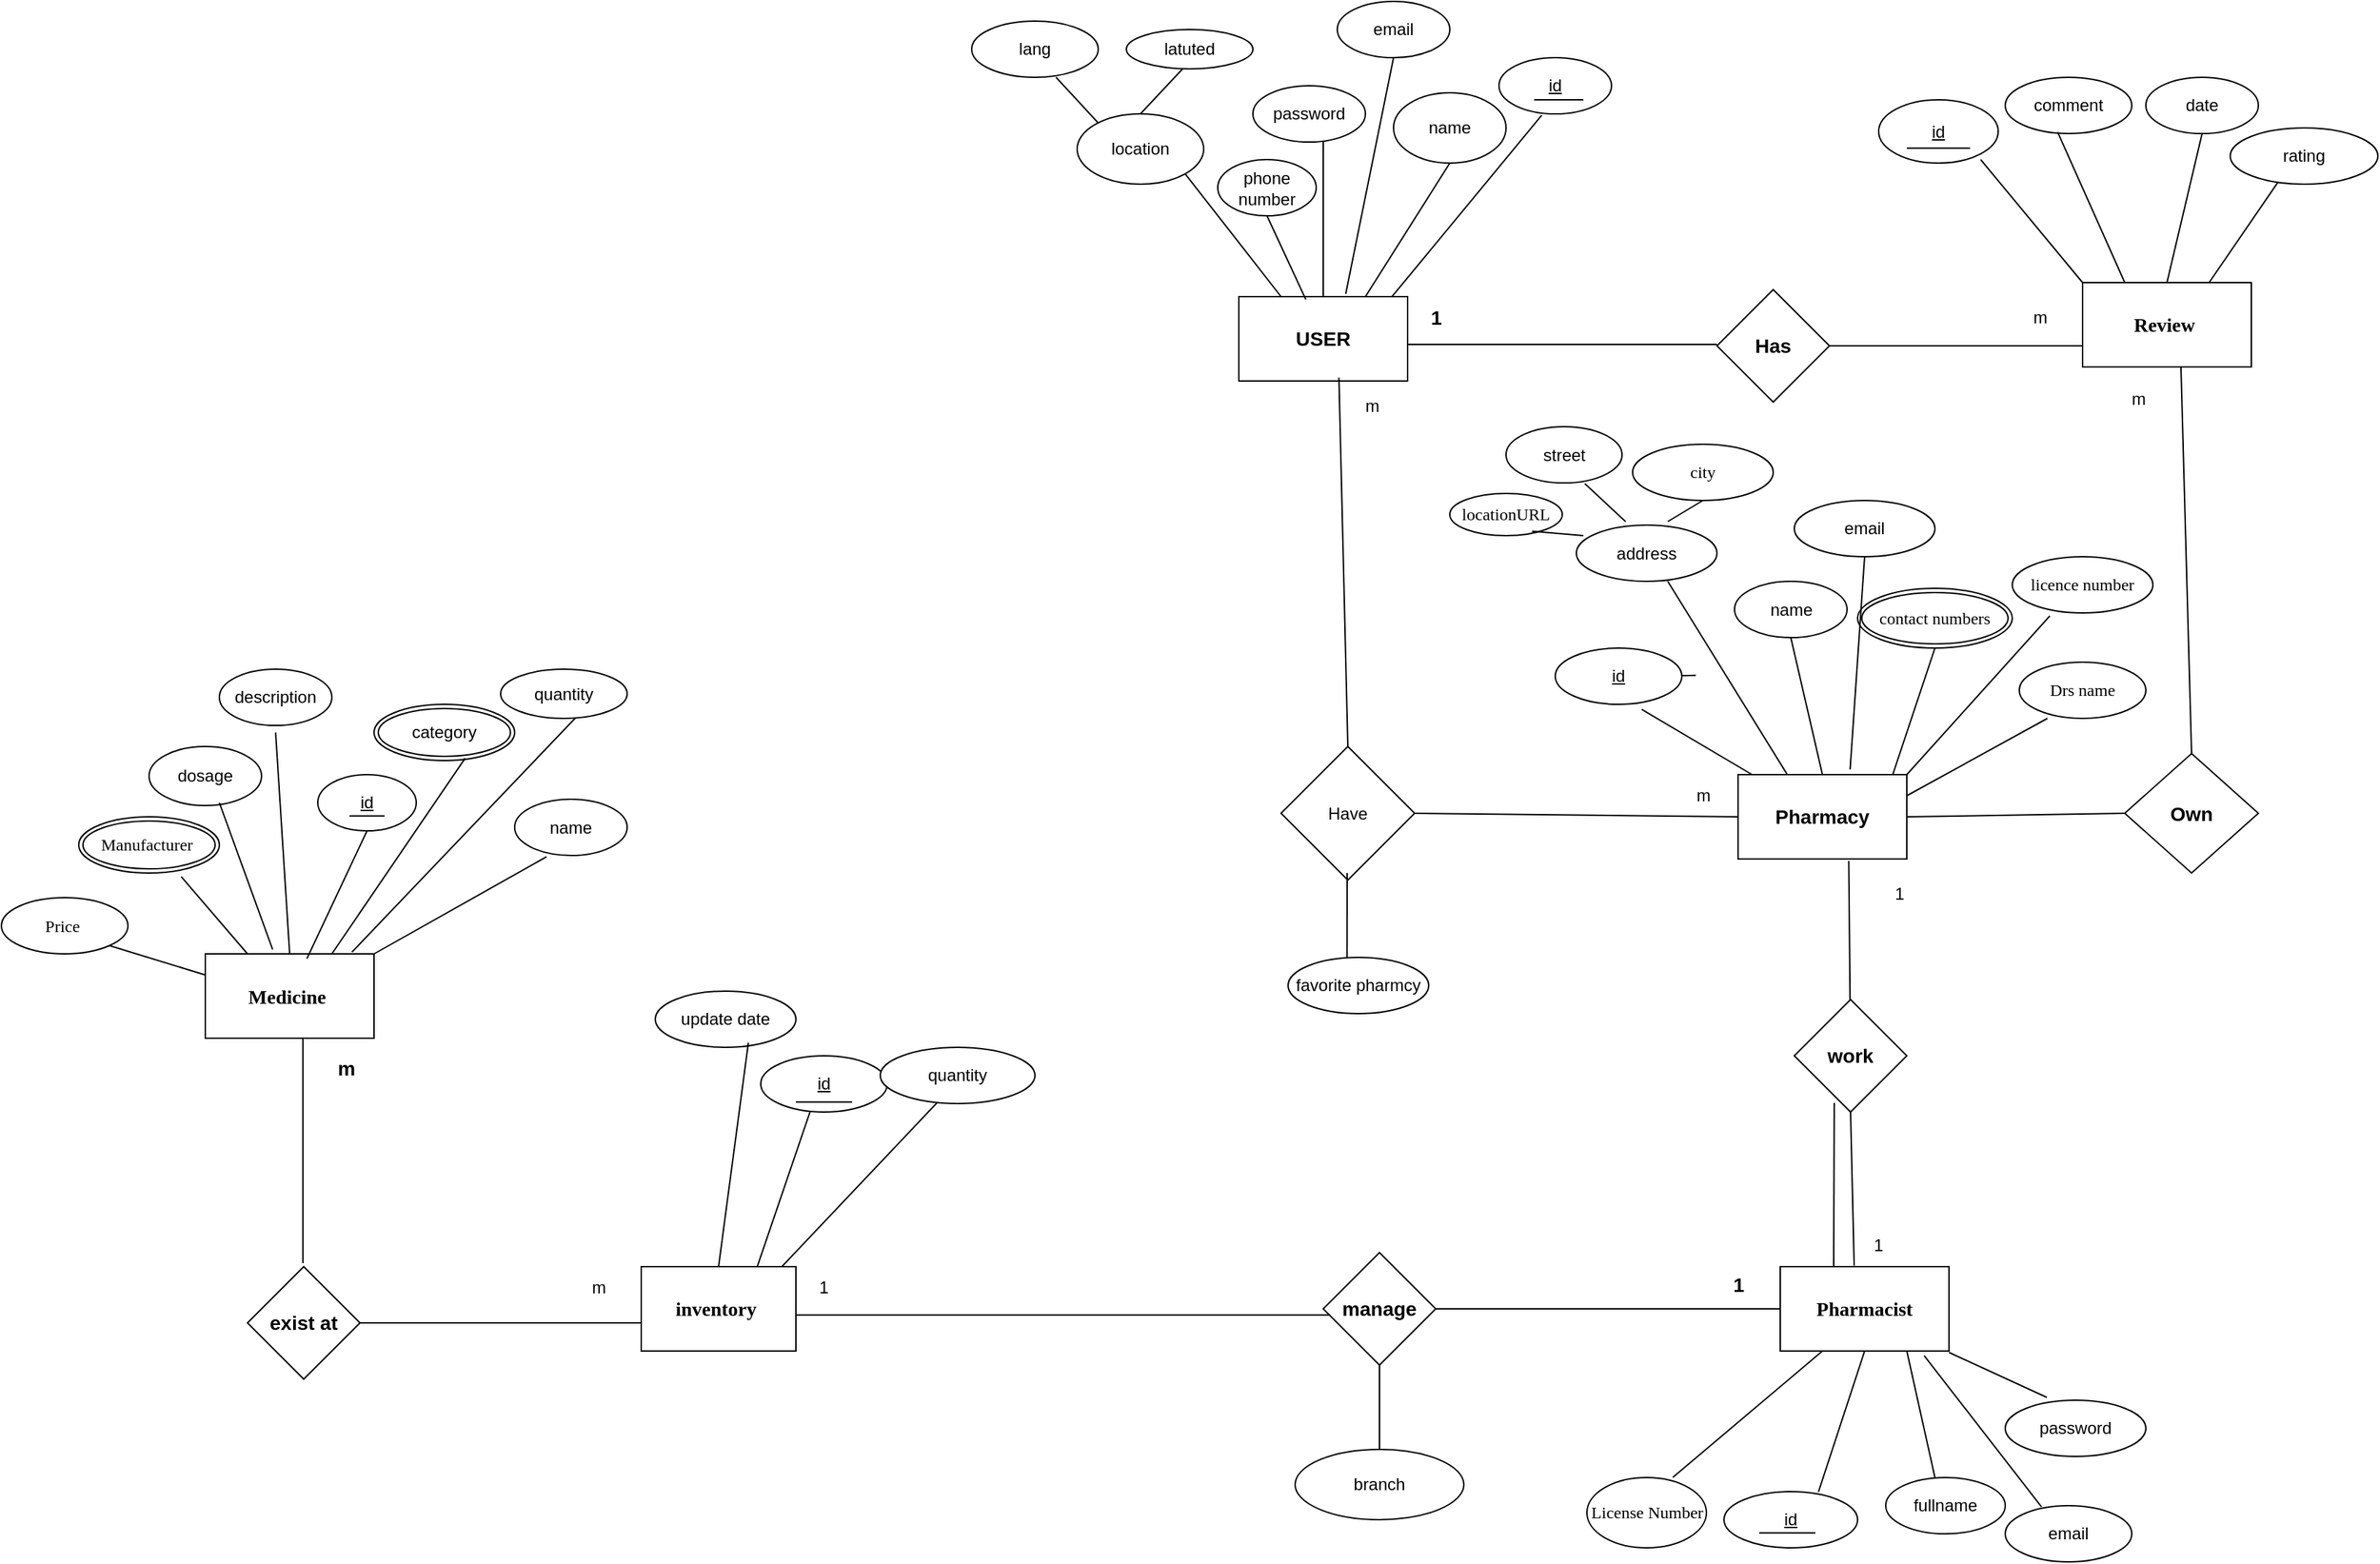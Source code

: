 <mxfile version="24.7.7">
  <diagram name="Page-1" id="_XCosZje6-H8EwRStIAN">
    <mxGraphModel dx="1900" dy="1630" grid="1" gridSize="10" guides="1" tooltips="1" connect="1" arrows="1" fold="1" page="1" pageScale="1" pageWidth="850" pageHeight="1100" math="0" shadow="0">
      <root>
        <mxCell id="0" />
        <mxCell id="1" parent="0" />
        <mxCell id="tpY24qlCxXJvmTXxlrgN-1" value="USER" style="rounded=0;whiteSpace=wrap;html=1;strokeWidth=1;fontStyle=1;fontSize=14;" vertex="1" parent="1">
          <mxGeometry x="365" y="190" width="120" height="60" as="geometry" />
        </mxCell>
        <mxCell id="tpY24qlCxXJvmTXxlrgN-2" value="Pharmacy" style="rounded=0;whiteSpace=wrap;html=1;strokeWidth=1;fontStyle=1;fontSize=14;" vertex="1" parent="1">
          <mxGeometry x="720" y="530" width="120" height="60" as="geometry" />
        </mxCell>
        <mxCell id="tpY24qlCxXJvmTXxlrgN-3" value="&lt;p style=&quot;font-size: 14px;&quot; class=&quot;MsoNormal&quot;&gt;&lt;span style=&quot;font-size: 14px;&quot;&gt;&lt;span class=&quot;15&quot; style=&quot;font-family: Calibri; font-size: 14px;&quot;&gt;Medicine&amp;nbsp;&lt;/span&gt;&lt;/span&gt;&lt;/p&gt;" style="rounded=0;whiteSpace=wrap;html=1;strokeWidth=1;fontStyle=1;fontSize=14;" vertex="1" parent="1">
          <mxGeometry x="-370" y="657.5" width="120" height="60" as="geometry" />
        </mxCell>
        <mxCell id="tpY24qlCxXJvmTXxlrgN-4" value="&lt;p style=&quot;font-size: 14px;&quot; class=&quot;MsoNormal&quot;&gt;&lt;span style=&quot;font-size: 14px;&quot;&gt;&lt;span class=&quot;15&quot; style=&quot;font-family: Calibri; font-size: 14px;&quot;&gt;Review&amp;nbsp;&lt;/span&gt;&lt;/span&gt;&lt;/p&gt;" style="rounded=0;whiteSpace=wrap;html=1;strokeWidth=1;fontStyle=1;fontSize=14;" vertex="1" parent="1">
          <mxGeometry x="965" y="180" width="120" height="60" as="geometry" />
        </mxCell>
        <mxCell id="tpY24qlCxXJvmTXxlrgN-5" style="edgeStyle=orthogonalEdgeStyle;rounded=0;orthogonalLoop=1;jettySize=auto;html=1;exitX=0;exitY=0;exitDx=0;exitDy=0;entryX=0.5;entryY=0;entryDx=0;entryDy=0;endArrow=none;endFill=0;" edge="1" parent="1" source="tpY24qlCxXJvmTXxlrgN-35" target="tpY24qlCxXJvmTXxlrgN-35">
          <mxGeometry relative="1" as="geometry" />
        </mxCell>
        <mxCell id="tpY24qlCxXJvmTXxlrgN-6" value="&lt;p style=&quot;font-size: 14px;&quot; class=&quot;MsoNormal&quot;&gt;&lt;span class=&quot;15&quot; style=&quot;font-family: Calibri; font-size: 14px;&quot;&gt;Pharmacist&lt;/span&gt;&lt;/p&gt;" style="rounded=0;whiteSpace=wrap;html=1;strokeWidth=1;fontStyle=1;fontSize=14;" vertex="1" parent="1">
          <mxGeometry x="750" y="880" width="120" height="60" as="geometry" />
        </mxCell>
        <mxCell id="tpY24qlCxXJvmTXxlrgN-7" value="&lt;p style=&quot;font-size: 14px;&quot; class=&quot;MsoNormal&quot;&gt;&lt;span style=&quot;font-size: 14px;&quot;&gt;&lt;span class=&quot;15&quot; style=&quot;font-family: Calibri; font-size: 14px;&quot;&gt;inventory&lt;/span&gt;&lt;/span&gt;&lt;span class=&quot;15&quot; style=&quot;font-family: Calibri; font-size: 14px;&quot;&gt;&amp;nbsp;&lt;/span&gt;&lt;/p&gt;" style="whiteSpace=wrap;html=1;strokeWidth=1;fontStyle=1;fontSize=14;" vertex="1" parent="1">
          <mxGeometry x="-60" y="880" width="110" height="60" as="geometry" />
        </mxCell>
        <mxCell id="tpY24qlCxXJvmTXxlrgN-8" value="Own" style="rhombus;whiteSpace=wrap;html=1;strokeWidth=1;fontStyle=1;fontSize=14;" vertex="1" parent="1">
          <mxGeometry x="995" y="515" width="95" height="85" as="geometry" />
        </mxCell>
        <mxCell id="tpY24qlCxXJvmTXxlrgN-9" value="manage" style="rhombus;whiteSpace=wrap;html=1;strokeWidth=1;fontStyle=1;fontSize=14;" vertex="1" parent="1">
          <mxGeometry x="425" y="870" width="80" height="80" as="geometry" />
        </mxCell>
        <mxCell id="tpY24qlCxXJvmTXxlrgN-10" value="1" style="text;html=1;align=center;verticalAlign=middle;resizable=0;points=[];autosize=1;strokeColor=none;fillColor=none;strokeWidth=1;fontStyle=1;fontSize=14;" vertex="1" parent="1">
          <mxGeometry x="705" y="878" width="30" height="30" as="geometry" />
        </mxCell>
        <mxCell id="tpY24qlCxXJvmTXxlrgN-11" value="Has" style="rhombus;whiteSpace=wrap;html=1;strokeWidth=1;fontStyle=1;fontSize=14;" vertex="1" parent="1">
          <mxGeometry x="705" y="185" width="80" height="80" as="geometry" />
        </mxCell>
        <mxCell id="tpY24qlCxXJvmTXxlrgN-12" value="1" style="text;html=1;align=center;verticalAlign=middle;resizable=0;points=[];autosize=1;strokeColor=none;fillColor=none;strokeWidth=1;fontStyle=1;fontSize=14;" vertex="1" parent="1">
          <mxGeometry x="490" y="190" width="30" height="30" as="geometry" />
        </mxCell>
        <mxCell id="tpY24qlCxXJvmTXxlrgN-13" value="work" style="rhombus;whiteSpace=wrap;html=1;strokeWidth=1;fontStyle=1;fontSize=14;" vertex="1" parent="1">
          <mxGeometry x="760" y="690" width="80" height="80" as="geometry" />
        </mxCell>
        <mxCell id="tpY24qlCxXJvmTXxlrgN-14" value="exist at" style="rhombus;whiteSpace=wrap;html=1;strokeWidth=1;fontStyle=1;fontSize=14;" vertex="1" parent="1">
          <mxGeometry x="-340" y="880" width="80" height="80" as="geometry" />
        </mxCell>
        <mxCell id="tpY24qlCxXJvmTXxlrgN-15" value="m" style="text;html=1;align=center;verticalAlign=middle;resizable=0;points=[];autosize=1;strokeColor=none;fillColor=none;strokeWidth=1;fontStyle=1;fontSize=14;" vertex="1" parent="1">
          <mxGeometry x="-290" y="724" width="40" height="30" as="geometry" />
        </mxCell>
        <mxCell id="tpY24qlCxXJvmTXxlrgN-16" value="Have" style="rhombus;whiteSpace=wrap;html=1;" vertex="1" parent="1">
          <mxGeometry x="395" y="510" width="95" height="95" as="geometry" />
        </mxCell>
        <mxCell id="tpY24qlCxXJvmTXxlrgN-17" value="m" style="text;html=1;align=center;verticalAlign=middle;resizable=0;points=[];autosize=1;strokeColor=none;fillColor=none;" vertex="1" parent="1">
          <mxGeometry x="680" y="530" width="30" height="30" as="geometry" />
        </mxCell>
        <mxCell id="tpY24qlCxXJvmTXxlrgN-18" value="&lt;u&gt;id&lt;/u&gt;" style="ellipse;whiteSpace=wrap;html=1;" vertex="1" parent="1">
          <mxGeometry x="550" y="20" width="80" height="40" as="geometry" />
        </mxCell>
        <mxCell id="tpY24qlCxXJvmTXxlrgN-19" value="name" style="ellipse;whiteSpace=wrap;html=1;" vertex="1" parent="1">
          <mxGeometry x="475" y="45" width="80" height="50" as="geometry" />
        </mxCell>
        <mxCell id="tpY24qlCxXJvmTXxlrgN-20" value="password" style="ellipse;whiteSpace=wrap;html=1;" vertex="1" parent="1">
          <mxGeometry x="375" y="40" width="80" height="40" as="geometry" />
        </mxCell>
        <mxCell id="tpY24qlCxXJvmTXxlrgN-21" value="email" style="ellipse;whiteSpace=wrap;html=1;" vertex="1" parent="1">
          <mxGeometry x="435" y="-20" width="80" height="40" as="geometry" />
        </mxCell>
        <mxCell id="tpY24qlCxXJvmTXxlrgN-22" value="phone number" style="ellipse;whiteSpace=wrap;html=1;" vertex="1" parent="1">
          <mxGeometry x="350" y="92.5" width="70" height="40" as="geometry" />
        </mxCell>
        <mxCell id="tpY24qlCxXJvmTXxlrgN-23" value="&lt;u&gt;id&lt;/u&gt;" style="ellipse;whiteSpace=wrap;html=1;" vertex="1" parent="1">
          <mxGeometry x="-290" y="530" width="70" height="40" as="geometry" />
        </mxCell>
        <mxCell id="tpY24qlCxXJvmTXxlrgN-24" value="name" style="ellipse;whiteSpace=wrap;html=1;" vertex="1" parent="1">
          <mxGeometry x="-150" y="547.5" width="80" height="40" as="geometry" />
        </mxCell>
        <mxCell id="tpY24qlCxXJvmTXxlrgN-25" value="description" style="ellipse;whiteSpace=wrap;html=1;" vertex="1" parent="1">
          <mxGeometry x="-360" y="455" width="80" height="40" as="geometry" />
        </mxCell>
        <mxCell id="tpY24qlCxXJvmTXxlrgN-26" value="dosage" style="ellipse;whiteSpace=wrap;html=1;" vertex="1" parent="1">
          <mxGeometry x="-410" y="510" width="80" height="42" as="geometry" />
        </mxCell>
        <mxCell id="tpY24qlCxXJvmTXxlrgN-27" value="&lt;p class=&quot;MsoNormal&quot;&gt;&lt;span style=&quot;mso-spacerun:&#39;yes&#39;;font-family:Calibri;mso-fareast-font-family:宋体;&lt;br/&gt;font-size:10.5pt;mso-font-kerning:1.0pt;&quot;&gt;Price&amp;nbsp;&lt;/span&gt;&lt;/p&gt;" style="ellipse;whiteSpace=wrap;html=1;" vertex="1" parent="1">
          <mxGeometry x="-515" y="617.5" width="90" height="40" as="geometry" />
        </mxCell>
        <mxCell id="tpY24qlCxXJvmTXxlrgN-28" value="quantity" style="ellipse;whiteSpace=wrap;html=1;" vertex="1" parent="1">
          <mxGeometry x="-160" y="455" width="90" height="35" as="geometry" />
        </mxCell>
        <mxCell id="tpY24qlCxXJvmTXxlrgN-29" value="category" style="ellipse;shape=doubleEllipse;margin=3;whiteSpace=wrap;html=1;align=center;" vertex="1" parent="1">
          <mxGeometry x="-250" y="480" width="100" height="40" as="geometry" />
        </mxCell>
        <mxCell id="tpY24qlCxXJvmTXxlrgN-30" value="&lt;p class=&quot;MsoNormal&quot;&gt;&lt;span style=&quot;mso-spacerun:&#39;yes&#39;;font-family:Calibri;mso-fareast-font-family:宋体;&lt;br/&gt;font-size:10.5pt;mso-font-kerning:1.0pt;&quot;&gt;Manufacturer&amp;nbsp;&lt;/span&gt;&lt;/p&gt;" style="ellipse;shape=doubleEllipse;margin=3;whiteSpace=wrap;html=1;align=center;" vertex="1" parent="1">
          <mxGeometry x="-460" y="560" width="100" height="40" as="geometry" />
        </mxCell>
        <mxCell id="tpY24qlCxXJvmTXxlrgN-31" value="&lt;u&gt;id&lt;/u&gt;" style="ellipse;whiteSpace=wrap;html=1;" vertex="1" parent="1">
          <mxGeometry x="25" y="730" width="90" height="40" as="geometry" />
        </mxCell>
        <mxCell id="tpY24qlCxXJvmTXxlrgN-32" value="update date" style="ellipse;whiteSpace=wrap;html=1;" vertex="1" parent="1">
          <mxGeometry x="-50" y="684" width="100" height="40" as="geometry" />
        </mxCell>
        <mxCell id="tpY24qlCxXJvmTXxlrgN-33" value="quantity" style="ellipse;whiteSpace=wrap;html=1;" vertex="1" parent="1">
          <mxGeometry x="110" y="724" width="110" height="40" as="geometry" />
        </mxCell>
        <mxCell id="tpY24qlCxXJvmTXxlrgN-34" value="&lt;u&gt;id&lt;/u&gt;" style="ellipse;whiteSpace=wrap;html=1;" vertex="1" parent="1">
          <mxGeometry x="710" y="1040" width="95" height="40" as="geometry" />
        </mxCell>
        <mxCell id="tpY24qlCxXJvmTXxlrgN-35" value="fullname" style="ellipse;whiteSpace=wrap;html=1;" vertex="1" parent="1">
          <mxGeometry x="825" y="1030" width="85" height="40" as="geometry" />
        </mxCell>
        <mxCell id="tpY24qlCxXJvmTXxlrgN-36" value="email" style="ellipse;whiteSpace=wrap;html=1;" vertex="1" parent="1">
          <mxGeometry x="910" y="1050" width="90" height="40" as="geometry" />
        </mxCell>
        <mxCell id="tpY24qlCxXJvmTXxlrgN-37" value="password" style="ellipse;whiteSpace=wrap;html=1;" vertex="1" parent="1">
          <mxGeometry x="910" y="975" width="100" height="40" as="geometry" />
        </mxCell>
        <mxCell id="tpY24qlCxXJvmTXxlrgN-38" value="&lt;p class=&quot;MsoNormal&quot;&gt;&lt;span style=&quot;mso-spacerun:&#39;yes&#39;;font-family:Calibri;mso-fareast-font-family:宋体;&lt;br/&gt;font-size:10.5pt;mso-font-kerning:1.0pt;&quot;&gt;License Number&lt;/span&gt;&lt;/p&gt;" style="ellipse;whiteSpace=wrap;html=1;" vertex="1" parent="1">
          <mxGeometry x="612.5" y="1030" width="85" height="50" as="geometry" />
        </mxCell>
        <mxCell id="tpY24qlCxXJvmTXxlrgN-39" value="&lt;p class=&quot;MsoNormal&quot;&gt;&lt;span style=&quot;mso-spacerun:&#39;yes&#39;;font-family:Calibri;mso-fareast-font-family:宋体;&lt;br/&gt;font-size:20.0pt;mso-font-kerning:1.0pt;&quot;&gt;licence number&lt;/span&gt;&lt;/p&gt;" style="ellipse;whiteSpace=wrap;html=1;" vertex="1" parent="1">
          <mxGeometry x="915" y="375" width="100" height="40" as="geometry" />
        </mxCell>
        <mxCell id="tpY24qlCxXJvmTXxlrgN-40" value="&lt;span style=&quot;font-family: Calibri;&quot;&gt;contact numbers&lt;/span&gt;" style="ellipse;shape=doubleEllipse;margin=3;whiteSpace=wrap;html=1;align=center;" vertex="1" parent="1">
          <mxGeometry x="805" y="397.5" width="110" height="42.5" as="geometry" />
        </mxCell>
        <mxCell id="tpY24qlCxXJvmTXxlrgN-41" value="&lt;p class=&quot;MsoNormal&quot;&gt;&lt;span style=&quot;mso-spacerun:&#39;yes&#39;;font-family:Calibri;mso-fareast-font-family:宋体;&lt;br/&gt;font-size:20.0pt;mso-font-kerning:1.0pt;&quot;&gt;Drs name&lt;/span&gt;&lt;/p&gt;" style="ellipse;whiteSpace=wrap;html=1;" vertex="1" parent="1">
          <mxGeometry x="920" y="450" width="90" height="40" as="geometry" />
        </mxCell>
        <mxCell id="tpY24qlCxXJvmTXxlrgN-42" value="&lt;u&gt;id&lt;/u&gt;" style="ellipse;whiteSpace=wrap;html=1;" vertex="1" parent="1">
          <mxGeometry x="820" y="50" width="85" height="45" as="geometry" />
        </mxCell>
        <mxCell id="tpY24qlCxXJvmTXxlrgN-43" value="rating" style="ellipse;whiteSpace=wrap;html=1;" vertex="1" parent="1">
          <mxGeometry x="1070" y="70" width="105" height="40" as="geometry" />
        </mxCell>
        <mxCell id="tpY24qlCxXJvmTXxlrgN-44" value="comment" style="ellipse;whiteSpace=wrap;html=1;" vertex="1" parent="1">
          <mxGeometry x="910" y="34" width="90" height="40" as="geometry" />
        </mxCell>
        <mxCell id="tpY24qlCxXJvmTXxlrgN-45" value="date" style="ellipse;whiteSpace=wrap;html=1;" vertex="1" parent="1">
          <mxGeometry x="1010" y="34" width="80" height="40" as="geometry" />
        </mxCell>
        <mxCell id="tpY24qlCxXJvmTXxlrgN-46" value="name" style="ellipse;whiteSpace=wrap;html=1;" vertex="1" parent="1">
          <mxGeometry x="717.5" y="392.5" width="80" height="40" as="geometry" />
        </mxCell>
        <mxCell id="tpY24qlCxXJvmTXxlrgN-47" value="email" style="ellipse;whiteSpace=wrap;html=1;" vertex="1" parent="1">
          <mxGeometry x="760" y="335" width="100" height="40" as="geometry" />
        </mxCell>
        <mxCell id="tpY24qlCxXJvmTXxlrgN-48" value="favorite pharmcy" style="ellipse;whiteSpace=wrap;html=1;align=center;" vertex="1" parent="1">
          <mxGeometry x="400" y="660" width="100" height="40" as="geometry" />
        </mxCell>
        <mxCell id="tpY24qlCxXJvmTXxlrgN-49" value="address" style="ellipse;whiteSpace=wrap;html=1;align=center;" vertex="1" parent="1">
          <mxGeometry x="605" y="352.5" width="100" height="40" as="geometry" />
        </mxCell>
        <mxCell id="tpY24qlCxXJvmTXxlrgN-50" value="&lt;p class=&quot;MsoNormal&quot;&gt;&lt;span style=&quot;mso-spacerun:&#39;yes&#39;;font-family:Calibri;mso-fareast-font-family:宋体;&lt;br/&gt;font-size:20.0pt;mso-font-kerning:1.0pt;&quot;&gt;city&lt;/span&gt;&lt;/p&gt;" style="ellipse;whiteSpace=wrap;html=1;" vertex="1" parent="1">
          <mxGeometry x="645" y="295" width="100" height="40" as="geometry" />
        </mxCell>
        <mxCell id="tpY24qlCxXJvmTXxlrgN-51" value="street" style="ellipse;whiteSpace=wrap;html=1;" vertex="1" parent="1">
          <mxGeometry x="555" y="282.5" width="82.5" height="40" as="geometry" />
        </mxCell>
        <mxCell id="tpY24qlCxXJvmTXxlrgN-52" value="&lt;p class=&quot;MsoNormal&quot;&gt;&lt;span style=&quot;mso-spacerun:&#39;yes&#39;;font-family:Calibri;mso-fareast-font-family:宋体;&lt;br/&gt;font-size:20.0pt;mso-font-kerning:1.0pt;&quot;&gt;locationURL&lt;/span&gt;&lt;/p&gt;" style="ellipse;whiteSpace=wrap;html=1;" vertex="1" parent="1">
          <mxGeometry x="515" y="330" width="80" height="30" as="geometry" />
        </mxCell>
        <mxCell id="tpY24qlCxXJvmTXxlrgN-53" value="location" style="ellipse;whiteSpace=wrap;html=1;" vertex="1" parent="1">
          <mxGeometry x="250" y="60" width="90" height="50" as="geometry" />
        </mxCell>
        <mxCell id="tpY24qlCxXJvmTXxlrgN-54" value="lang" style="ellipse;whiteSpace=wrap;html=1;" vertex="1" parent="1">
          <mxGeometry x="175" y="-6" width="90" height="40" as="geometry" />
        </mxCell>
        <mxCell id="tpY24qlCxXJvmTXxlrgN-55" value="latuted" style="ellipse;whiteSpace=wrap;html=1;" vertex="1" parent="1">
          <mxGeometry x="285" width="90" height="28" as="geometry" />
        </mxCell>
        <mxCell id="tpY24qlCxXJvmTXxlrgN-56" value="" style="endArrow=none;html=1;rounded=0;entryX=0.5;entryY=1;entryDx=0;entryDy=0;" edge="1" parent="1" target="tpY24qlCxXJvmTXxlrgN-40">
          <mxGeometry width="50" height="50" relative="1" as="geometry">
            <mxPoint x="830" y="530" as="sourcePoint" />
            <mxPoint x="910" y="780" as="targetPoint" />
          </mxGeometry>
        </mxCell>
        <mxCell id="tpY24qlCxXJvmTXxlrgN-57" value="" style="endArrow=none;html=1;rounded=0;entryX=0.683;entryY=1.09;entryDx=0;entryDy=0;exitX=0.083;exitY=0;exitDx=0;exitDy=0;exitPerimeter=0;entryPerimeter=0;" edge="1" parent="1" source="tpY24qlCxXJvmTXxlrgN-2" target="tpY24qlCxXJvmTXxlrgN-101">
          <mxGeometry width="50" height="50" relative="1" as="geometry">
            <mxPoint x="860" y="830" as="sourcePoint" />
            <mxPoint x="910" y="780" as="targetPoint" />
          </mxGeometry>
        </mxCell>
        <mxCell id="tpY24qlCxXJvmTXxlrgN-58" value="" style="endArrow=none;html=1;rounded=0;entryX=0.05;entryY=0.188;entryDx=0;entryDy=0;exitX=0.732;exitY=0.894;exitDx=0;exitDy=0;exitPerimeter=0;entryPerimeter=0;" edge="1" parent="1" source="tpY24qlCxXJvmTXxlrgN-52" target="tpY24qlCxXJvmTXxlrgN-49">
          <mxGeometry width="50" height="50" relative="1" as="geometry">
            <mxPoint x="443.75" y="430" as="sourcePoint" />
            <mxPoint x="493.75" y="380" as="targetPoint" />
          </mxGeometry>
        </mxCell>
        <mxCell id="tpY24qlCxXJvmTXxlrgN-59" value="" style="endArrow=none;html=1;rounded=0;exitX=0.679;exitY=1.012;exitDx=0;exitDy=0;exitPerimeter=0;" edge="1" parent="1" source="tpY24qlCxXJvmTXxlrgN-51">
          <mxGeometry width="50" height="50" relative="1" as="geometry">
            <mxPoint x="510" y="415" as="sourcePoint" />
            <mxPoint x="640" y="350" as="targetPoint" />
          </mxGeometry>
        </mxCell>
        <mxCell id="tpY24qlCxXJvmTXxlrgN-60" value="" style="endArrow=none;html=1;rounded=0;exitX=0.5;exitY=1;exitDx=0;exitDy=0;" edge="1" parent="1" source="tpY24qlCxXJvmTXxlrgN-50">
          <mxGeometry width="50" height="50" relative="1" as="geometry">
            <mxPoint x="618.75" y="415" as="sourcePoint" />
            <mxPoint x="670" y="350" as="targetPoint" />
          </mxGeometry>
        </mxCell>
        <mxCell id="tpY24qlCxXJvmTXxlrgN-61" value="" style="endArrow=none;html=1;rounded=0;entryX=1;entryY=0;entryDx=0;entryDy=0;exitX=0.267;exitY=1.053;exitDx=0;exitDy=0;exitPerimeter=0;" edge="1" parent="1" source="tpY24qlCxXJvmTXxlrgN-39" target="tpY24qlCxXJvmTXxlrgN-2">
          <mxGeometry width="50" height="50" relative="1" as="geometry">
            <mxPoint x="910" y="1090" as="sourcePoint" />
            <mxPoint x="960" y="1040" as="targetPoint" />
          </mxGeometry>
        </mxCell>
        <mxCell id="tpY24qlCxXJvmTXxlrgN-62" value="" style="endArrow=none;html=1;rounded=0;entryX=1;entryY=0.25;entryDx=0;entryDy=0;" edge="1" parent="1" target="tpY24qlCxXJvmTXxlrgN-2">
          <mxGeometry width="50" height="50" relative="1" as="geometry">
            <mxPoint x="940" y="490" as="sourcePoint" />
            <mxPoint x="960" y="1040" as="targetPoint" />
          </mxGeometry>
        </mxCell>
        <mxCell id="tpY24qlCxXJvmTXxlrgN-63" style="edgeStyle=orthogonalEdgeStyle;rounded=0;orthogonalLoop=1;jettySize=auto;html=1;exitX=0.5;exitY=1;exitDx=0;exitDy=0;" edge="1" parent="1">
          <mxGeometry relative="1" as="geometry">
            <mxPoint x="885" y="910" as="sourcePoint" />
            <mxPoint x="885" y="910" as="targetPoint" />
          </mxGeometry>
        </mxCell>
        <mxCell id="tpY24qlCxXJvmTXxlrgN-64" value="1" style="text;html=1;align=center;verticalAlign=middle;whiteSpace=wrap;rounded=0;" vertex="1" parent="1">
          <mxGeometry x="40" y="880" width="60" height="30" as="geometry" />
        </mxCell>
        <mxCell id="tpY24qlCxXJvmTXxlrgN-65" value="1" style="text;html=1;align=center;verticalAlign=middle;whiteSpace=wrap;rounded=0;" vertex="1" parent="1">
          <mxGeometry x="790" y="850" width="60" height="30" as="geometry" />
        </mxCell>
        <mxCell id="tpY24qlCxXJvmTXxlrgN-66" value="" style="endArrow=none;html=1;rounded=0;exitX=0.438;exitY=-0.012;exitDx=0;exitDy=0;exitPerimeter=0;" edge="1" parent="1" source="tpY24qlCxXJvmTXxlrgN-6">
          <mxGeometry width="50" height="50" relative="1" as="geometry">
            <mxPoint x="807.5" y="880.0" as="sourcePoint" />
            <mxPoint x="800" y="770" as="targetPoint" />
          </mxGeometry>
        </mxCell>
        <mxCell id="tpY24qlCxXJvmTXxlrgN-67" value="" style="endArrow=none;html=1;rounded=0;entryX=0.656;entryY=1.022;entryDx=0;entryDy=0;entryPerimeter=0;" edge="1" parent="1" source="tpY24qlCxXJvmTXxlrgN-13" target="tpY24qlCxXJvmTXxlrgN-2">
          <mxGeometry width="50" height="50" relative="1" as="geometry">
            <mxPoint x="955" y="1100" as="sourcePoint" />
            <mxPoint x="1005" y="1050" as="targetPoint" />
          </mxGeometry>
        </mxCell>
        <mxCell id="tpY24qlCxXJvmTXxlrgN-68" value="branch" style="ellipse;whiteSpace=wrap;html=1;" vertex="1" parent="1">
          <mxGeometry x="405" y="1010" width="120" height="50" as="geometry" />
        </mxCell>
        <mxCell id="tpY24qlCxXJvmTXxlrgN-69" value="" style="endArrow=none;html=1;rounded=0;entryX=0.5;entryY=1;entryDx=0;entryDy=0;exitX=0.5;exitY=0;exitDx=0;exitDy=0;" edge="1" parent="1" source="tpY24qlCxXJvmTXxlrgN-68" target="tpY24qlCxXJvmTXxlrgN-9">
          <mxGeometry width="50" height="50" relative="1" as="geometry">
            <mxPoint x="275" y="1580" as="sourcePoint" />
            <mxPoint x="325" y="1530" as="targetPoint" />
          </mxGeometry>
        </mxCell>
        <mxCell id="tpY24qlCxXJvmTXxlrgN-70" value="" style="endArrow=none;html=1;rounded=0;" edge="1" parent="1" source="tpY24qlCxXJvmTXxlrgN-101">
          <mxGeometry width="50" height="50" relative="1" as="geometry">
            <mxPoint x="660" y="459.41" as="sourcePoint" />
            <mxPoint x="690" y="459.41" as="targetPoint" />
          </mxGeometry>
        </mxCell>
        <mxCell id="tpY24qlCxXJvmTXxlrgN-71" value="" style="endArrow=none;html=1;rounded=0;entryX=0.5;entryY=0;entryDx=0;entryDy=0;exitX=0.5;exitY=1;exitDx=0;exitDy=0;" edge="1" parent="1" source="tpY24qlCxXJvmTXxlrgN-46" target="tpY24qlCxXJvmTXxlrgN-2">
          <mxGeometry width="50" height="50" relative="1" as="geometry">
            <mxPoint x="760" y="420" as="sourcePoint" />
            <mxPoint x="630" y="829" as="targetPoint" />
          </mxGeometry>
        </mxCell>
        <mxCell id="tpY24qlCxXJvmTXxlrgN-72" value="" style="endArrow=none;html=1;rounded=0;entryX=0;entryY=0.5;entryDx=0;entryDy=0;exitX=1;exitY=0.5;exitDx=0;exitDy=0;" edge="1" parent="1" source="tpY24qlCxXJvmTXxlrgN-9" target="tpY24qlCxXJvmTXxlrgN-6">
          <mxGeometry width="50" height="50" relative="1" as="geometry">
            <mxPoint x="237.64" y="1094.8" as="sourcePoint" />
            <mxPoint x="730.0" y="895.2" as="targetPoint" />
          </mxGeometry>
        </mxCell>
        <mxCell id="tpY24qlCxXJvmTXxlrgN-73" value="m" style="text;html=1;align=center;verticalAlign=middle;whiteSpace=wrap;rounded=0;" vertex="1" parent="1">
          <mxGeometry x="905" y="190" width="60" height="30" as="geometry" />
        </mxCell>
        <mxCell id="tpY24qlCxXJvmTXxlrgN-74" value="m" style="text;html=1;align=center;verticalAlign=middle;whiteSpace=wrap;rounded=0;" vertex="1" parent="1">
          <mxGeometry x="430" y="252.5" width="60" height="30" as="geometry" />
        </mxCell>
        <mxCell id="tpY24qlCxXJvmTXxlrgN-75" value="m" style="text;html=1;align=center;verticalAlign=middle;whiteSpace=wrap;rounded=0;" vertex="1" parent="1">
          <mxGeometry x="-120" y="880" width="60" height="30" as="geometry" />
        </mxCell>
        <mxCell id="tpY24qlCxXJvmTXxlrgN-76" value="" style="endArrow=none;html=1;rounded=0;entryX=0.593;entryY=0.961;entryDx=0;entryDy=0;exitX=0.5;exitY=0;exitDx=0;exitDy=0;entryPerimeter=0;" edge="1" parent="1" source="tpY24qlCxXJvmTXxlrgN-16" target="tpY24qlCxXJvmTXxlrgN-1">
          <mxGeometry width="50" height="50" relative="1" as="geometry">
            <mxPoint x="460" y="540" as="sourcePoint" />
            <mxPoint x="510" y="490" as="targetPoint" />
          </mxGeometry>
        </mxCell>
        <mxCell id="tpY24qlCxXJvmTXxlrgN-77" style="edgeStyle=orthogonalEdgeStyle;rounded=0;orthogonalLoop=1;jettySize=auto;html=1;exitX=0.5;exitY=1;exitDx=0;exitDy=0;" edge="1" parent="1" source="tpY24qlCxXJvmTXxlrgN-74" target="tpY24qlCxXJvmTXxlrgN-74">
          <mxGeometry relative="1" as="geometry" />
        </mxCell>
        <mxCell id="tpY24qlCxXJvmTXxlrgN-78" value="" style="endArrow=none;html=1;rounded=0;entryX=0.38;entryY=1.024;entryDx=0;entryDy=0;entryPerimeter=0;exitX=0.906;exitY=0.004;exitDx=0;exitDy=0;exitPerimeter=0;" edge="1" parent="1" source="tpY24qlCxXJvmTXxlrgN-1" target="tpY24qlCxXJvmTXxlrgN-18">
          <mxGeometry width="50" height="50" relative="1" as="geometry">
            <mxPoint x="455" y="190" as="sourcePoint" />
            <mxPoint x="505" y="140" as="targetPoint" />
          </mxGeometry>
        </mxCell>
        <mxCell id="tpY24qlCxXJvmTXxlrgN-79" value="" style="endArrow=none;html=1;rounded=0;" edge="1" parent="1">
          <mxGeometry width="50" height="50" relative="1" as="geometry">
            <mxPoint x="575" y="50" as="sourcePoint" />
            <mxPoint x="610" y="50" as="targetPoint" />
          </mxGeometry>
        </mxCell>
        <mxCell id="tpY24qlCxXJvmTXxlrgN-80" value="" style="endArrow=none;html=1;rounded=0;exitX=0.75;exitY=0;exitDx=0;exitDy=0;entryX=0.5;entryY=1;entryDx=0;entryDy=0;" edge="1" parent="1" source="tpY24qlCxXJvmTXxlrgN-1" target="tpY24qlCxXJvmTXxlrgN-19">
          <mxGeometry width="50" height="50" relative="1" as="geometry">
            <mxPoint x="370" y="190" as="sourcePoint" />
            <mxPoint x="420" y="140" as="targetPoint" />
          </mxGeometry>
        </mxCell>
        <mxCell id="tpY24qlCxXJvmTXxlrgN-81" value="" style="endArrow=none;html=1;rounded=0;entryX=0.5;entryY=1;entryDx=0;entryDy=0;" edge="1" parent="1" target="tpY24qlCxXJvmTXxlrgN-21">
          <mxGeometry width="50" height="50" relative="1" as="geometry">
            <mxPoint x="441" y="188" as="sourcePoint" />
            <mxPoint x="415" y="130" as="targetPoint" />
          </mxGeometry>
        </mxCell>
        <mxCell id="tpY24qlCxXJvmTXxlrgN-82" value="" style="endArrow=none;html=1;rounded=0;entryX=0.625;entryY=1;entryDx=0;entryDy=0;entryPerimeter=0;exitX=0.5;exitY=0;exitDx=0;exitDy=0;" edge="1" parent="1" source="tpY24qlCxXJvmTXxlrgN-1" target="tpY24qlCxXJvmTXxlrgN-20">
          <mxGeometry width="50" height="50" relative="1" as="geometry">
            <mxPoint x="385" y="192" as="sourcePoint" />
            <mxPoint x="345" y="120" as="targetPoint" />
          </mxGeometry>
        </mxCell>
        <mxCell id="tpY24qlCxXJvmTXxlrgN-83" value="" style="endArrow=none;html=1;rounded=0;exitX=0.397;exitY=0.035;exitDx=0;exitDy=0;entryX=0.5;entryY=1;entryDx=0;entryDy=0;exitPerimeter=0;" edge="1" parent="1" source="tpY24qlCxXJvmTXxlrgN-1" target="tpY24qlCxXJvmTXxlrgN-22">
          <mxGeometry width="50" height="50" relative="1" as="geometry">
            <mxPoint x="350" y="210" as="sourcePoint" />
            <mxPoint x="330" y="160" as="targetPoint" />
          </mxGeometry>
        </mxCell>
        <mxCell id="tpY24qlCxXJvmTXxlrgN-84" value="" style="endArrow=none;html=1;rounded=0;exitX=0.25;exitY=0;exitDx=0;exitDy=0;entryX=1;entryY=1;entryDx=0;entryDy=0;" edge="1" parent="1" source="tpY24qlCxXJvmTXxlrgN-1" target="tpY24qlCxXJvmTXxlrgN-53">
          <mxGeometry width="50" height="50" relative="1" as="geometry">
            <mxPoint x="365" y="170" as="sourcePoint" />
            <mxPoint x="315" y="100" as="targetPoint" />
          </mxGeometry>
        </mxCell>
        <mxCell id="tpY24qlCxXJvmTXxlrgN-85" value="" style="endArrow=none;html=1;rounded=0;" edge="1" parent="1">
          <mxGeometry width="50" height="50" relative="1" as="geometry">
            <mxPoint x="265" y="66.5" as="sourcePoint" />
            <mxPoint x="235" y="34" as="targetPoint" />
          </mxGeometry>
        </mxCell>
        <mxCell id="tpY24qlCxXJvmTXxlrgN-86" value="" style="endArrow=none;html=1;rounded=0;exitX=0.5;exitY=0;exitDx=0;exitDy=0;" edge="1" parent="1" source="tpY24qlCxXJvmTXxlrgN-53">
          <mxGeometry width="50" height="50" relative="1" as="geometry">
            <mxPoint x="285" y="68" as="sourcePoint" />
            <mxPoint x="325" y="28" as="targetPoint" />
          </mxGeometry>
        </mxCell>
        <mxCell id="tpY24qlCxXJvmTXxlrgN-87" value="" style="endArrow=none;html=1;rounded=0;" edge="1" parent="1">
          <mxGeometry width="50" height="50" relative="1" as="geometry">
            <mxPoint x="485" y="224" as="sourcePoint" />
            <mxPoint x="705" y="224" as="targetPoint" />
          </mxGeometry>
        </mxCell>
        <mxCell id="tpY24qlCxXJvmTXxlrgN-88" value="" style="endArrow=none;html=1;rounded=0;" edge="1" parent="1">
          <mxGeometry width="50" height="50" relative="1" as="geometry">
            <mxPoint x="785" y="225" as="sourcePoint" />
            <mxPoint x="965" y="225" as="targetPoint" />
          </mxGeometry>
        </mxCell>
        <mxCell id="tpY24qlCxXJvmTXxlrgN-89" value="" style="endArrow=none;html=1;rounded=0;exitX=0;exitY=0;exitDx=0;exitDy=0;" edge="1" parent="1" source="tpY24qlCxXJvmTXxlrgN-4">
          <mxGeometry width="50" height="50" relative="1" as="geometry">
            <mxPoint x="947.5" y="157.5" as="sourcePoint" />
            <mxPoint x="892.5" y="92.5" as="targetPoint" />
          </mxGeometry>
        </mxCell>
        <mxCell id="tpY24qlCxXJvmTXxlrgN-90" value="" style="endArrow=none;html=1;rounded=0;entryX=0.414;entryY=0.974;entryDx=0;entryDy=0;entryPerimeter=0;exitX=0.25;exitY=0;exitDx=0;exitDy=0;" edge="1" parent="1" source="tpY24qlCxXJvmTXxlrgN-4" target="tpY24qlCxXJvmTXxlrgN-44">
          <mxGeometry width="50" height="50" relative="1" as="geometry">
            <mxPoint x="995" y="170" as="sourcePoint" />
            <mxPoint x="975" y="95" as="targetPoint" />
          </mxGeometry>
        </mxCell>
        <mxCell id="tpY24qlCxXJvmTXxlrgN-91" value="" style="endArrow=none;html=1;rounded=0;entryX=0.5;entryY=1;entryDx=0;entryDy=0;exitX=0.5;exitY=0;exitDx=0;exitDy=0;" edge="1" parent="1" source="tpY24qlCxXJvmTXxlrgN-4" target="tpY24qlCxXJvmTXxlrgN-45">
          <mxGeometry width="50" height="50" relative="1" as="geometry">
            <mxPoint x="1035" y="170" as="sourcePoint" />
            <mxPoint x="1022.5" y="92.5" as="targetPoint" />
          </mxGeometry>
        </mxCell>
        <mxCell id="tpY24qlCxXJvmTXxlrgN-92" value="" style="endArrow=none;html=1;rounded=0;entryX=0.321;entryY=0.973;entryDx=0;entryDy=0;entryPerimeter=0;exitX=0.75;exitY=0;exitDx=0;exitDy=0;" edge="1" parent="1" source="tpY24qlCxXJvmTXxlrgN-4" target="tpY24qlCxXJvmTXxlrgN-43">
          <mxGeometry width="50" height="50" relative="1" as="geometry">
            <mxPoint x="1065" y="170" as="sourcePoint" />
            <mxPoint x="1165" y="80" as="targetPoint" />
          </mxGeometry>
        </mxCell>
        <mxCell id="tpY24qlCxXJvmTXxlrgN-93" value="" style="endArrow=none;html=1;rounded=0;" edge="1" parent="1">
          <mxGeometry width="50" height="50" relative="1" as="geometry">
            <mxPoint x="840" y="84.41" as="sourcePoint" />
            <mxPoint x="885" y="84.41" as="targetPoint" />
          </mxGeometry>
        </mxCell>
        <mxCell id="tpY24qlCxXJvmTXxlrgN-94" value="" style="endArrow=none;html=1;rounded=0;exitX=1;exitY=0.5;exitDx=0;exitDy=0;entryX=0;entryY=0.5;entryDx=0;entryDy=0;" edge="1" parent="1" source="tpY24qlCxXJvmTXxlrgN-16" target="tpY24qlCxXJvmTXxlrgN-2">
          <mxGeometry width="50" height="50" relative="1" as="geometry">
            <mxPoint x="460" y="570" as="sourcePoint" />
            <mxPoint x="715" y="570" as="targetPoint" />
          </mxGeometry>
        </mxCell>
        <mxCell id="tpY24qlCxXJvmTXxlrgN-95" value="" style="endArrow=none;html=1;rounded=0;" edge="1" parent="1">
          <mxGeometry width="50" height="50" relative="1" as="geometry">
            <mxPoint x="441.91" y="660" as="sourcePoint" />
            <mxPoint x="442" y="600" as="targetPoint" />
          </mxGeometry>
        </mxCell>
        <mxCell id="tpY24qlCxXJvmTXxlrgN-96" value="" style="endArrow=none;html=1;rounded=0;entryX=0.583;entryY=1;entryDx=0;entryDy=0;exitX=0.5;exitY=0;exitDx=0;exitDy=0;entryPerimeter=0;" edge="1" parent="1" source="tpY24qlCxXJvmTXxlrgN-8" target="tpY24qlCxXJvmTXxlrgN-4">
          <mxGeometry width="50" height="50" relative="1" as="geometry">
            <mxPoint x="1020" y="510" as="sourcePoint" />
            <mxPoint x="1020" y="430" as="targetPoint" />
          </mxGeometry>
        </mxCell>
        <mxCell id="tpY24qlCxXJvmTXxlrgN-97" value="m" style="text;html=1;align=center;verticalAlign=middle;whiteSpace=wrap;rounded=0;" vertex="1" parent="1">
          <mxGeometry x="975" y="247.5" width="60" height="30" as="geometry" />
        </mxCell>
        <mxCell id="tpY24qlCxXJvmTXxlrgN-98" value="" style="endArrow=none;html=1;rounded=0;entryX=0;entryY=0.5;entryDx=0;entryDy=0;exitX=1;exitY=0.5;exitDx=0;exitDy=0;" edge="1" parent="1" source="tpY24qlCxXJvmTXxlrgN-2" target="tpY24qlCxXJvmTXxlrgN-8">
          <mxGeometry width="50" height="50" relative="1" as="geometry">
            <mxPoint x="840" y="560" as="sourcePoint" />
            <mxPoint x="980" y="550.82" as="targetPoint" />
          </mxGeometry>
        </mxCell>
        <mxCell id="tpY24qlCxXJvmTXxlrgN-99" value="" style="endArrow=none;html=1;rounded=0;exitX=0.664;exitY=-0.061;exitDx=0;exitDy=0;exitPerimeter=0;entryX=0.5;entryY=1;entryDx=0;entryDy=0;" edge="1" parent="1" source="tpY24qlCxXJvmTXxlrgN-2" target="tpY24qlCxXJvmTXxlrgN-47">
          <mxGeometry width="50" height="50" relative="1" as="geometry">
            <mxPoint x="740" y="470" as="sourcePoint" />
            <mxPoint x="730" y="380" as="targetPoint" />
          </mxGeometry>
        </mxCell>
        <mxCell id="tpY24qlCxXJvmTXxlrgN-100" value="" style="endArrow=none;html=1;rounded=0;" edge="1" parent="1" target="tpY24qlCxXJvmTXxlrgN-101">
          <mxGeometry width="50" height="50" relative="1" as="geometry">
            <mxPoint x="660" y="459.41" as="sourcePoint" />
            <mxPoint x="690" y="459.41" as="targetPoint" />
          </mxGeometry>
        </mxCell>
        <mxCell id="tpY24qlCxXJvmTXxlrgN-101" value="&lt;u&gt;id&lt;/u&gt;" style="ellipse;whiteSpace=wrap;html=1;" vertex="1" parent="1">
          <mxGeometry x="590" y="440" width="90" height="40" as="geometry" />
        </mxCell>
        <mxCell id="tpY24qlCxXJvmTXxlrgN-102" value="" style="endArrow=none;html=1;rounded=0;" edge="1" parent="1">
          <mxGeometry width="50" height="50" relative="1" as="geometry">
            <mxPoint x="755" y="530" as="sourcePoint" />
            <mxPoint x="670" y="392.5" as="targetPoint" />
          </mxGeometry>
        </mxCell>
        <mxCell id="tpY24qlCxXJvmTXxlrgN-103" value="1" style="text;html=1;align=center;verticalAlign=middle;whiteSpace=wrap;rounded=0;" vertex="1" parent="1">
          <mxGeometry x="805" y="600" width="60" height="30" as="geometry" />
        </mxCell>
        <mxCell id="tpY24qlCxXJvmTXxlrgN-104" value="" style="endArrow=none;html=1;rounded=0;entryX=0.355;entryY=0.919;entryDx=0;entryDy=0;entryPerimeter=0;" edge="1" parent="1" target="tpY24qlCxXJvmTXxlrgN-13">
          <mxGeometry width="50" height="50" relative="1" as="geometry">
            <mxPoint x="788" y="880" as="sourcePoint" />
            <mxPoint x="785" y="754" as="targetPoint" />
          </mxGeometry>
        </mxCell>
        <mxCell id="tpY24qlCxXJvmTXxlrgN-105" value="" style="endArrow=none;html=1;rounded=0;entryX=0.25;entryY=1;entryDx=0;entryDy=0;exitX=0.719;exitY=-0.002;exitDx=0;exitDy=0;exitPerimeter=0;" edge="1" parent="1" source="tpY24qlCxXJvmTXxlrgN-38" target="tpY24qlCxXJvmTXxlrgN-6">
          <mxGeometry width="50" height="50" relative="1" as="geometry">
            <mxPoint x="571.25" y="995" as="sourcePoint" />
            <mxPoint x="621.25" y="945" as="targetPoint" />
          </mxGeometry>
        </mxCell>
        <mxCell id="tpY24qlCxXJvmTXxlrgN-106" value="" style="endArrow=none;html=1;rounded=0;entryX=0.5;entryY=1;entryDx=0;entryDy=0;exitX=0.707;exitY=0.006;exitDx=0;exitDy=0;exitPerimeter=0;" edge="1" parent="1" source="tpY24qlCxXJvmTXxlrgN-34" target="tpY24qlCxXJvmTXxlrgN-6">
          <mxGeometry width="50" height="50" relative="1" as="geometry">
            <mxPoint x="645" y="1030" as="sourcePoint" />
            <mxPoint x="695" y="980" as="targetPoint" />
          </mxGeometry>
        </mxCell>
        <mxCell id="tpY24qlCxXJvmTXxlrgN-107" value="" style="endArrow=none;html=1;rounded=0;entryX=0.75;entryY=1;entryDx=0;entryDy=0;" edge="1" parent="1" target="tpY24qlCxXJvmTXxlrgN-6">
          <mxGeometry width="50" height="50" relative="1" as="geometry">
            <mxPoint x="860" y="1030" as="sourcePoint" />
            <mxPoint x="795" y="980" as="targetPoint" />
          </mxGeometry>
        </mxCell>
        <mxCell id="tpY24qlCxXJvmTXxlrgN-108" value="" style="endArrow=none;html=1;rounded=0;exitX=0.286;exitY=0.021;exitDx=0;exitDy=0;exitPerimeter=0;entryX=0.853;entryY=1.055;entryDx=0;entryDy=0;entryPerimeter=0;" edge="1" parent="1" source="tpY24qlCxXJvmTXxlrgN-36" target="tpY24qlCxXJvmTXxlrgN-6">
          <mxGeometry width="50" height="50" relative="1" as="geometry">
            <mxPoint x="810" y="1000" as="sourcePoint" />
            <mxPoint x="810" y="945" as="targetPoint" />
          </mxGeometry>
        </mxCell>
        <mxCell id="tpY24qlCxXJvmTXxlrgN-109" value="" style="endArrow=none;html=1;rounded=0;exitX=0.296;exitY=-0.05;exitDx=0;exitDy=0;exitPerimeter=0;" edge="1" parent="1" source="tpY24qlCxXJvmTXxlrgN-37">
          <mxGeometry width="50" height="50" relative="1" as="geometry">
            <mxPoint x="810" y="990" as="sourcePoint" />
            <mxPoint x="870" y="941" as="targetPoint" />
          </mxGeometry>
        </mxCell>
        <mxCell id="tpY24qlCxXJvmTXxlrgN-110" value="" style="endArrow=none;html=1;rounded=0;" edge="1" parent="1">
          <mxGeometry width="50" height="50" relative="1" as="geometry">
            <mxPoint x="735" y="1069.41" as="sourcePoint" />
            <mxPoint x="775" y="1069.41" as="targetPoint" />
          </mxGeometry>
        </mxCell>
        <mxCell id="tpY24qlCxXJvmTXxlrgN-111" value="" style="endArrow=none;html=1;rounded=0;exitX=1;exitY=0.573;exitDx=0;exitDy=0;exitPerimeter=0;" edge="1" parent="1" source="tpY24qlCxXJvmTXxlrgN-7">
          <mxGeometry width="50" height="50" relative="1" as="geometry">
            <mxPoint x="140" y="914.41" as="sourcePoint" />
            <mxPoint x="430" y="914.41" as="targetPoint" />
          </mxGeometry>
        </mxCell>
        <mxCell id="tpY24qlCxXJvmTXxlrgN-112" value="" style="endArrow=none;html=1;rounded=0;exitX=0;exitY=0;exitDx=0;exitDy=0;entryX=0.366;entryY=0.988;entryDx=0;entryDy=0;entryPerimeter=0;" edge="1" parent="1" source="tpY24qlCxXJvmTXxlrgN-64" target="tpY24qlCxXJvmTXxlrgN-33">
          <mxGeometry width="50" height="50" relative="1" as="geometry">
            <mxPoint x="30" y="890" as="sourcePoint" />
            <mxPoint x="150" y="770" as="targetPoint" />
          </mxGeometry>
        </mxCell>
        <mxCell id="tpY24qlCxXJvmTXxlrgN-113" value="" style="endArrow=none;html=1;rounded=0;exitX=0.75;exitY=0;exitDx=0;exitDy=0;" edge="1" parent="1" source="tpY24qlCxXJvmTXxlrgN-7">
          <mxGeometry width="50" height="50" relative="1" as="geometry">
            <mxPoint x="20" y="870" as="sourcePoint" />
            <mxPoint x="60" y="770" as="targetPoint" />
          </mxGeometry>
        </mxCell>
        <mxCell id="tpY24qlCxXJvmTXxlrgN-114" value="" style="endArrow=none;html=1;rounded=0;" edge="1" parent="1">
          <mxGeometry width="50" height="50" relative="1" as="geometry">
            <mxPoint x="50" y="762.82" as="sourcePoint" />
            <mxPoint x="90" y="762.82" as="targetPoint" />
          </mxGeometry>
        </mxCell>
        <mxCell id="tpY24qlCxXJvmTXxlrgN-115" value="" style="endArrow=none;html=1;rounded=0;exitX=0.5;exitY=0;exitDx=0;exitDy=0;entryX=0.662;entryY=0.918;entryDx=0;entryDy=0;entryPerimeter=0;" edge="1" parent="1" source="tpY24qlCxXJvmTXxlrgN-7" target="tpY24qlCxXJvmTXxlrgN-32">
          <mxGeometry width="50" height="50" relative="1" as="geometry">
            <mxPoint y="834" as="sourcePoint" />
            <mxPoint x="-50" y="764" as="targetPoint" />
          </mxGeometry>
        </mxCell>
        <mxCell id="tpY24qlCxXJvmTXxlrgN-116" value="" style="endArrow=none;html=1;rounded=0;" edge="1" parent="1">
          <mxGeometry width="50" height="50" relative="1" as="geometry">
            <mxPoint x="-260" y="920" as="sourcePoint" />
            <mxPoint x="-60" y="920" as="targetPoint" />
          </mxGeometry>
        </mxCell>
        <mxCell id="tpY24qlCxXJvmTXxlrgN-117" value="" style="endArrow=none;html=1;rounded=0;" edge="1" parent="1">
          <mxGeometry width="50" height="50" relative="1" as="geometry">
            <mxPoint x="-300.59" y="877.5" as="sourcePoint" />
            <mxPoint x="-300.59" y="717.5" as="targetPoint" />
          </mxGeometry>
        </mxCell>
        <mxCell id="tpY24qlCxXJvmTXxlrgN-118" value="" style="endArrow=none;html=1;rounded=0;entryX=0.283;entryY=1.024;entryDx=0;entryDy=0;exitX=1;exitY=0;exitDx=0;exitDy=0;entryPerimeter=0;" edge="1" parent="1" source="tpY24qlCxXJvmTXxlrgN-3" target="tpY24qlCxXJvmTXxlrgN-24">
          <mxGeometry width="50" height="50" relative="1" as="geometry">
            <mxPoint x="-270" y="655" as="sourcePoint" />
            <mxPoint x="-180" y="550" as="targetPoint" />
          </mxGeometry>
        </mxCell>
        <mxCell id="tpY24qlCxXJvmTXxlrgN-119" value="" style="endArrow=none;html=1;rounded=0;entryX=0.592;entryY=0.99;entryDx=0;entryDy=0;entryPerimeter=0;exitX=0.869;exitY=-0.021;exitDx=0;exitDy=0;exitPerimeter=0;" edge="1" parent="1" source="tpY24qlCxXJvmTXxlrgN-3" target="tpY24qlCxXJvmTXxlrgN-28">
          <mxGeometry width="50" height="50" relative="1" as="geometry">
            <mxPoint x="-260" y="650" as="sourcePoint" />
            <mxPoint x="-250" y="540" as="targetPoint" />
          </mxGeometry>
        </mxCell>
        <mxCell id="tpY24qlCxXJvmTXxlrgN-120" value="" style="endArrow=none;html=1;rounded=0;entryX=0.648;entryY=0.958;entryDx=0;entryDy=0;entryPerimeter=0;exitX=0.75;exitY=0;exitDx=0;exitDy=0;" edge="1" parent="1" source="tpY24qlCxXJvmTXxlrgN-3" target="tpY24qlCxXJvmTXxlrgN-29">
          <mxGeometry width="50" height="50" relative="1" as="geometry">
            <mxPoint x="-370" y="565" as="sourcePoint" />
            <mxPoint x="-320" y="515" as="targetPoint" />
          </mxGeometry>
        </mxCell>
        <mxCell id="tpY24qlCxXJvmTXxlrgN-121" value="" style="endArrow=none;html=1;rounded=0;entryX=0.5;entryY=1;entryDx=0;entryDy=0;exitX=0.602;exitY=0.057;exitDx=0;exitDy=0;exitPerimeter=0;" edge="1" parent="1" source="tpY24qlCxXJvmTXxlrgN-3" target="tpY24qlCxXJvmTXxlrgN-23">
          <mxGeometry width="50" height="50" relative="1" as="geometry">
            <mxPoint x="-330" y="650" as="sourcePoint" />
            <mxPoint x="-470" y="520" as="targetPoint" />
          </mxGeometry>
        </mxCell>
        <mxCell id="tpY24qlCxXJvmTXxlrgN-122" value="" style="endArrow=none;html=1;rounded=0;" edge="1" parent="1">
          <mxGeometry width="50" height="50" relative="1" as="geometry">
            <mxPoint x="-267.5" y="559.41" as="sourcePoint" />
            <mxPoint x="-242.5" y="559.41" as="targetPoint" />
          </mxGeometry>
        </mxCell>
        <mxCell id="tpY24qlCxXJvmTXxlrgN-123" value="" style="endArrow=none;html=1;rounded=0;exitX=0.5;exitY=0;exitDx=0;exitDy=0;" edge="1" parent="1" source="tpY24qlCxXJvmTXxlrgN-3">
          <mxGeometry width="50" height="50" relative="1" as="geometry">
            <mxPoint x="-460" y="605" as="sourcePoint" />
            <mxPoint x="-320" y="500" as="targetPoint" />
          </mxGeometry>
        </mxCell>
        <mxCell id="tpY24qlCxXJvmTXxlrgN-124" value="" style="endArrow=none;html=1;rounded=0;entryX=0.625;entryY=0.952;entryDx=0;entryDy=0;entryPerimeter=0;exitX=0.399;exitY=-0.052;exitDx=0;exitDy=0;exitPerimeter=0;" edge="1" parent="1" source="tpY24qlCxXJvmTXxlrgN-3" target="tpY24qlCxXJvmTXxlrgN-26">
          <mxGeometry width="50" height="50" relative="1" as="geometry">
            <mxPoint x="-475" y="650" as="sourcePoint" />
            <mxPoint x="-425" y="600" as="targetPoint" />
          </mxGeometry>
        </mxCell>
        <mxCell id="tpY24qlCxXJvmTXxlrgN-125" value="" style="endArrow=none;html=1;rounded=0;entryX=0.729;entryY=1.065;entryDx=0;entryDy=0;entryPerimeter=0;exitX=0.25;exitY=0;exitDx=0;exitDy=0;" edge="1" parent="1" source="tpY24qlCxXJvmTXxlrgN-3" target="tpY24qlCxXJvmTXxlrgN-30">
          <mxGeometry width="50" height="50" relative="1" as="geometry">
            <mxPoint x="-470" y="707.5" as="sourcePoint" />
            <mxPoint x="-420" y="657.5" as="targetPoint" />
          </mxGeometry>
        </mxCell>
        <mxCell id="tpY24qlCxXJvmTXxlrgN-126" value="" style="endArrow=none;html=1;rounded=0;entryX=1;entryY=1;entryDx=0;entryDy=0;exitX=0;exitY=0.25;exitDx=0;exitDy=0;" edge="1" parent="1" source="tpY24qlCxXJvmTXxlrgN-3" target="tpY24qlCxXJvmTXxlrgN-27">
          <mxGeometry width="50" height="50" relative="1" as="geometry">
            <mxPoint x="-430" y="764" as="sourcePoint" />
            <mxPoint x="-380" y="714" as="targetPoint" />
          </mxGeometry>
        </mxCell>
      </root>
    </mxGraphModel>
  </diagram>
</mxfile>
